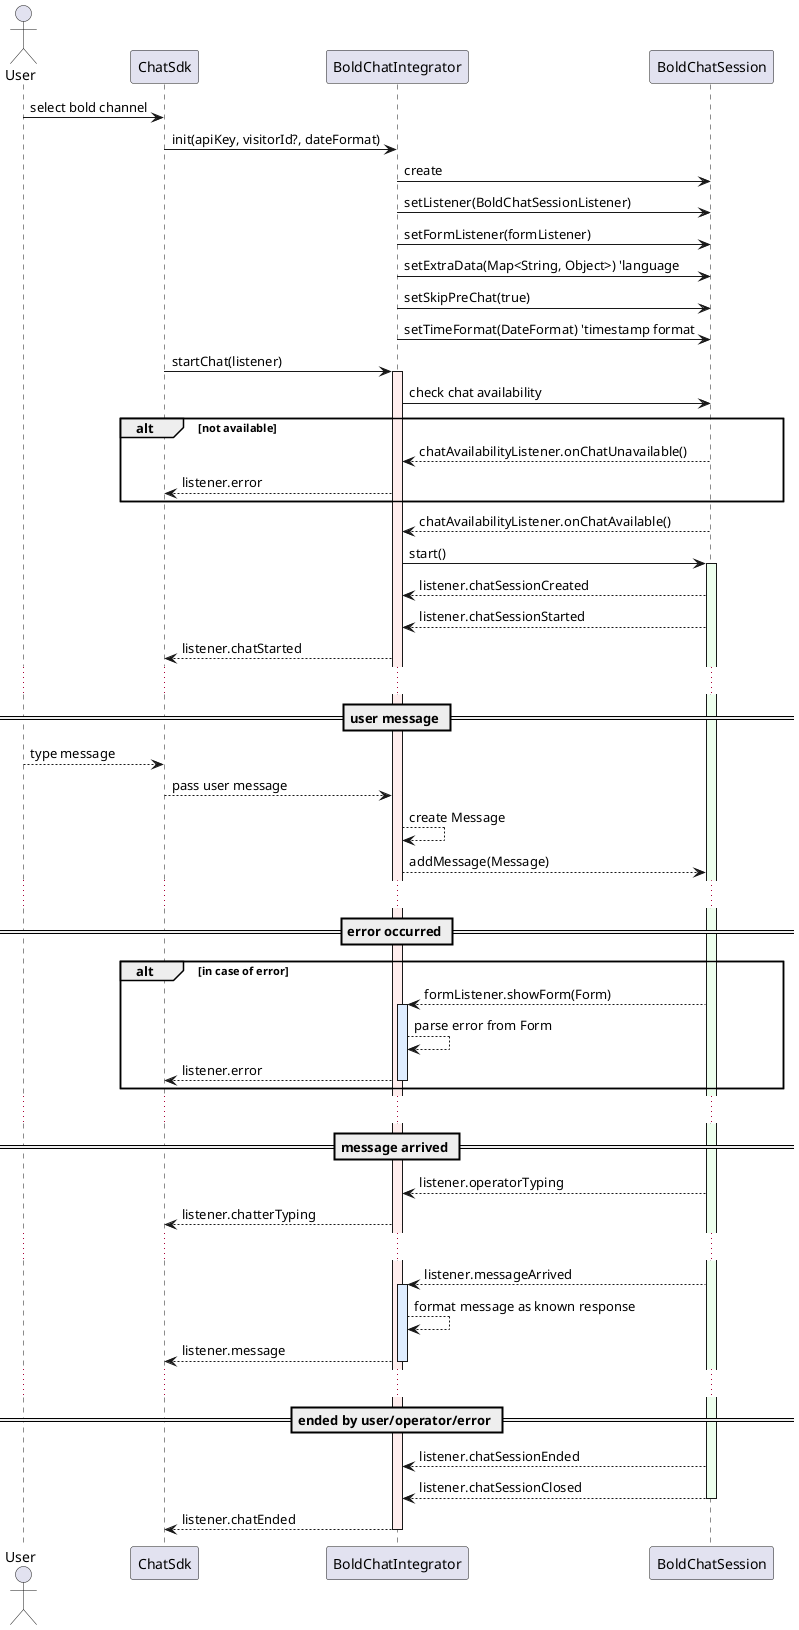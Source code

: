 @startuml
actor User
participant ChatSdk
participant BoldChatIntegrator
participant BoldChatSession


User -> ChatSdk: select bold channel
ChatSdk -> BoldChatIntegrator: init(apiKey, visitorId?, dateFormat)

BoldChatIntegrator -> BoldChatSession: create
BoldChatIntegrator -> BoldChatSession: setListener(BoldChatSessionListener)
BoldChatIntegrator -> BoldChatSession: setFormListener(formListener)
BoldChatIntegrator -> BoldChatSession: setExtraData(Map<String, Object>) 'language
BoldChatIntegrator -> BoldChatSession: setSkipPreChat(true)
BoldChatIntegrator -> BoldChatSession: setTimeFormat(DateFormat) 'timestamp format

ChatSdk -> BoldChatIntegrator: startChat(listener)

activate BoldChatIntegrator #ffeeee

BoldChatIntegrator -> BoldChatSession: check chat availability
alt not available
BoldChatSession --> BoldChatIntegrator: chatAvailabilityListener.onChatUnavailable()
BoldChatIntegrator --> ChatSdk: listener.error
end

BoldChatSession --> BoldChatIntegrator: chatAvailabilityListener.onChatAvailable()
BoldChatIntegrator -> BoldChatSession: start()
activate BoldChatSession #eeffee
BoldChatSession --> BoldChatIntegrator: listener.chatSessionCreated
BoldChatSession --> BoldChatIntegrator: listener.chatSessionStarted
BoldChatIntegrator --> ChatSdk: listener.chatStarted
...
== user message ==
User --> ChatSdk: type message
ChatSdk --> BoldChatIntegrator: pass user message
BoldChatIntegrator --> BoldChatIntegrator: create Message
BoldChatIntegrator --> BoldChatSession: addMessage(Message)
...
== error occurred ==
alt in case of error
BoldChatSession --> BoldChatIntegrator: formListener.showForm(Form)
activate BoldChatIntegrator #dfedff
BoldChatIntegrator --> BoldChatIntegrator: parse error from Form
BoldChatIntegrator --> ChatSdk: listener.error
deactivate BoldChatIntegrator
end

...

== message arrived ==
BoldChatSession --> BoldChatIntegrator: listener.operatorTyping
BoldChatIntegrator --> ChatSdk: listener.chatterTyping
...
BoldChatSession --> BoldChatIntegrator: listener.messageArrived
activate BoldChatIntegrator #dfedff
BoldChatIntegrator --> BoldChatIntegrator: format message as known response
BoldChatIntegrator --> ChatSdk: listener.message
deactivate BoldChatIntegrator

...

== ended by user/operator/error ==
BoldChatSession --> BoldChatIntegrator: listener.chatSessionEnded
BoldChatSession --> BoldChatIntegrator: listener.chatSessionClosed
deactivate BoldChatSession
BoldChatIntegrator --> ChatSdk: listener.chatEnded
deactivate BoldChatIntegrator


@enduml